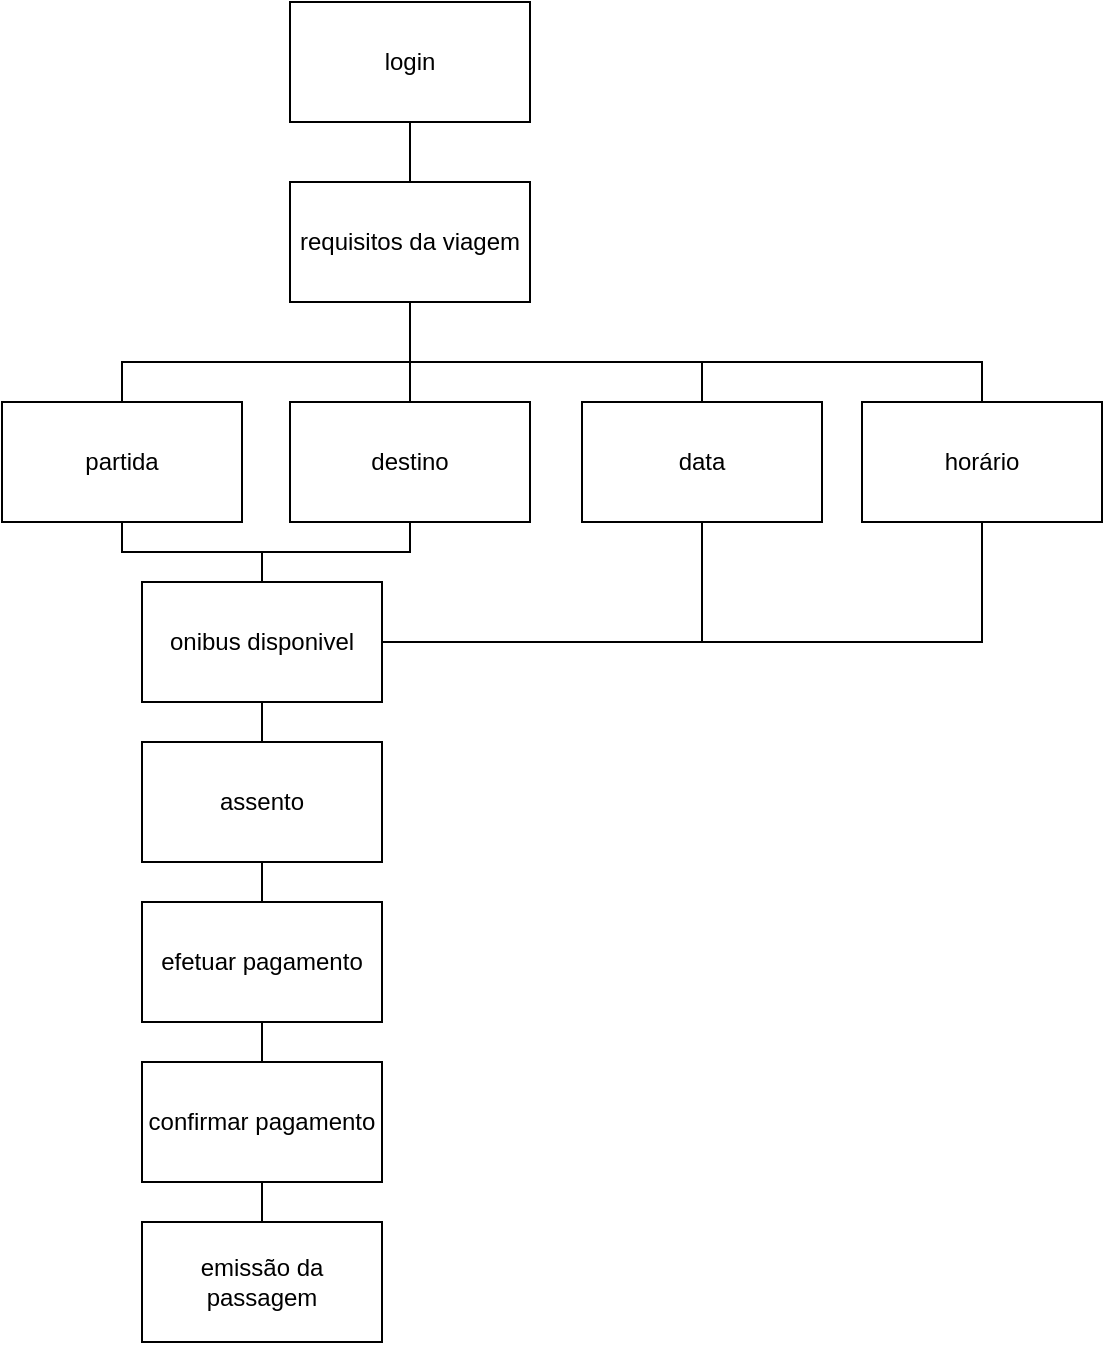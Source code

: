 <mxfile version="23.0.0" type="device">
  <diagram name="Página-1" id="T1YDYwdJ_3UMwWjl1cgb">
    <mxGraphModel dx="1613" dy="1822" grid="1" gridSize="10" guides="1" tooltips="1" connect="1" arrows="1" fold="1" page="1" pageScale="1" pageWidth="827" pageHeight="1169" math="0" shadow="0">
      <root>
        <mxCell id="0" />
        <mxCell id="1" parent="0" />
        <mxCell id="4j3FAfAEg9Al8iH80WpL-7" value="" style="edgeStyle=elbowEdgeStyle;rounded=0;orthogonalLoop=1;jettySize=auto;html=1;elbow=vertical;startArrow=none;endArrow=none;entryX=0.5;entryY=0;entryDx=0;entryDy=0;exitX=0.5;exitY=1;exitDx=0;exitDy=0;" edge="1" parent="1" source="4j3FAfAEg9Al8iH80WpL-1" target="4j3FAfAEg9Al8iH80WpL-5">
          <mxGeometry relative="1" as="geometry" />
        </mxCell>
        <UserObject label="requisitos da viagem" treeRoot="1" id="4j3FAfAEg9Al8iH80WpL-1">
          <mxCell style="whiteSpace=wrap;html=1;align=center;treeFolding=1;treeMoving=1;newEdgeStyle={&quot;edgeStyle&quot;:&quot;elbowEdgeStyle&quot;,&quot;startArrow&quot;:&quot;none&quot;,&quot;endArrow&quot;:&quot;none&quot;};" vertex="1" parent="1">
            <mxGeometry x="274" y="60" width="120" height="60" as="geometry" />
          </mxCell>
        </UserObject>
        <mxCell id="4j3FAfAEg9Al8iH80WpL-24" value="" style="edgeStyle=elbowEdgeStyle;rounded=0;orthogonalLoop=1;jettySize=auto;html=1;elbow=vertical;startArrow=none;endArrow=none;" edge="1" parent="1" source="4j3FAfAEg9Al8iH80WpL-4" target="4j3FAfAEg9Al8iH80WpL-23">
          <mxGeometry relative="1" as="geometry" />
        </mxCell>
        <UserObject label="partida" treeRoot="1" id="4j3FAfAEg9Al8iH80WpL-4">
          <mxCell style="whiteSpace=wrap;html=1;align=center;treeFolding=1;treeMoving=1;newEdgeStyle={&quot;edgeStyle&quot;:&quot;elbowEdgeStyle&quot;,&quot;startArrow&quot;:&quot;none&quot;,&quot;endArrow&quot;:&quot;none&quot;};" vertex="1" parent="1">
            <mxGeometry x="130" y="170" width="120" height="60" as="geometry" />
          </mxCell>
        </UserObject>
        <mxCell id="4j3FAfAEg9Al8iH80WpL-25" value="" style="edgeStyle=elbowEdgeStyle;rounded=0;orthogonalLoop=1;jettySize=auto;html=1;elbow=vertical;startArrow=none;endArrow=none;" edge="1" parent="1" source="4j3FAfAEg9Al8iH80WpL-5" target="4j3FAfAEg9Al8iH80WpL-23">
          <mxGeometry relative="1" as="geometry" />
        </mxCell>
        <UserObject label="destino" treeRoot="1" id="4j3FAfAEg9Al8iH80WpL-5">
          <mxCell style="whiteSpace=wrap;html=1;align=center;treeFolding=1;treeMoving=1;newEdgeStyle={&quot;edgeStyle&quot;:&quot;elbowEdgeStyle&quot;,&quot;startArrow&quot;:&quot;none&quot;,&quot;endArrow&quot;:&quot;none&quot;};" vertex="1" parent="1">
            <mxGeometry x="274" y="170" width="120" height="60" as="geometry" />
          </mxCell>
        </UserObject>
        <mxCell id="4j3FAfAEg9Al8iH80WpL-22" value="" style="edgeStyle=elbowEdgeStyle;rounded=0;orthogonalLoop=1;jettySize=auto;html=1;elbow=vertical;startArrow=none;endArrow=none;exitX=0.5;exitY=1;exitDx=0;exitDy=0;" edge="1" parent="1" source="4j3FAfAEg9Al8iH80WpL-18">
          <mxGeometry relative="1" as="geometry">
            <mxPoint x="620" y="237.5" as="sourcePoint" />
            <mxPoint x="260" y="382.5" as="targetPoint" />
            <Array as="points" />
          </mxGeometry>
        </mxCell>
        <UserObject label="horário" treeRoot="1" id="4j3FAfAEg9Al8iH80WpL-6">
          <mxCell style="whiteSpace=wrap;html=1;align=center;treeFolding=1;treeMoving=1;newEdgeStyle={&quot;edgeStyle&quot;:&quot;elbowEdgeStyle&quot;,&quot;startArrow&quot;:&quot;none&quot;,&quot;endArrow&quot;:&quot;none&quot;};" vertex="1" parent="1">
            <mxGeometry x="560" y="170" width="120" height="60" as="geometry" />
          </mxCell>
        </UserObject>
        <mxCell id="4j3FAfAEg9Al8iH80WpL-9" value="" style="endArrow=none;html=1;rounded=0;entryX=0.5;entryY=1;entryDx=0;entryDy=0;exitX=0.5;exitY=0;exitDx=0;exitDy=0;" edge="1" parent="1" source="4j3FAfAEg9Al8iH80WpL-4" target="4j3FAfAEg9Al8iH80WpL-1">
          <mxGeometry width="50" height="50" relative="1" as="geometry">
            <mxPoint x="290" y="330" as="sourcePoint" />
            <mxPoint x="340" y="280" as="targetPoint" />
            <Array as="points">
              <mxPoint x="190" y="150" />
              <mxPoint x="334" y="150" />
            </Array>
          </mxGeometry>
        </mxCell>
        <UserObject label="login" treeRoot="1" id="4j3FAfAEg9Al8iH80WpL-10">
          <mxCell style="whiteSpace=wrap;html=1;align=center;treeFolding=1;treeMoving=1;newEdgeStyle={&quot;edgeStyle&quot;:&quot;elbowEdgeStyle&quot;,&quot;startArrow&quot;:&quot;none&quot;,&quot;endArrow&quot;:&quot;none&quot;};" vertex="1" parent="1">
            <mxGeometry x="274" y="-30" width="120" height="60" as="geometry" />
          </mxCell>
        </UserObject>
        <mxCell id="4j3FAfAEg9Al8iH80WpL-11" value="" style="endArrow=none;html=1;rounded=0;entryX=0.5;entryY=1;entryDx=0;entryDy=0;exitX=0.5;exitY=0;exitDx=0;exitDy=0;" edge="1" parent="1" source="4j3FAfAEg9Al8iH80WpL-6" target="4j3FAfAEg9Al8iH80WpL-1">
          <mxGeometry width="50" height="50" relative="1" as="geometry">
            <mxPoint x="610" y="170" as="sourcePoint" />
            <mxPoint x="344" y="140" as="targetPoint" />
            <Array as="points">
              <mxPoint x="620" y="150" />
              <mxPoint x="334" y="150" />
            </Array>
          </mxGeometry>
        </mxCell>
        <mxCell id="4j3FAfAEg9Al8iH80WpL-13" value="" style="endArrow=none;html=1;rounded=0;entryX=0.5;entryY=1;entryDx=0;entryDy=0;exitX=0.5;exitY=0;exitDx=0;exitDy=0;" edge="1" parent="1" source="4j3FAfAEg9Al8iH80WpL-1" target="4j3FAfAEg9Al8iH80WpL-10">
          <mxGeometry width="50" height="50" relative="1" as="geometry">
            <mxPoint x="333.5" y="70" as="sourcePoint" />
            <mxPoint x="333.5" y="30" as="targetPoint" />
          </mxGeometry>
        </mxCell>
        <mxCell id="4j3FAfAEg9Al8iH80WpL-20" value="" style="edgeStyle=elbowEdgeStyle;rounded=0;orthogonalLoop=1;jettySize=auto;html=1;elbow=vertical;startArrow=none;endArrow=none;" edge="1" parent="1" source="4j3FAfAEg9Al8iH80WpL-16" target="4j3FAfAEg9Al8iH80WpL-18">
          <mxGeometry relative="1" as="geometry">
            <Array as="points">
              <mxPoint x="370" y="290" />
            </Array>
          </mxGeometry>
        </mxCell>
        <UserObject label="data" treeRoot="1" id="4j3FAfAEg9Al8iH80WpL-16">
          <mxCell style="whiteSpace=wrap;html=1;align=center;treeFolding=1;treeMoving=1;newEdgeStyle={&quot;edgeStyle&quot;:&quot;elbowEdgeStyle&quot;,&quot;startArrow&quot;:&quot;none&quot;,&quot;endArrow&quot;:&quot;none&quot;};" vertex="1" parent="1">
            <mxGeometry x="420" y="170" width="120" height="60" as="geometry" />
          </mxCell>
        </UserObject>
        <mxCell id="4j3FAfAEg9Al8iH80WpL-17" value="" style="edgeStyle=elbowEdgeStyle;rounded=0;orthogonalLoop=1;jettySize=auto;html=1;elbow=vertical;startArrow=none;endArrow=none;entryX=0.5;entryY=0;entryDx=0;entryDy=0;exitX=0.5;exitY=1;exitDx=0;exitDy=0;" edge="1" parent="1" source="4j3FAfAEg9Al8iH80WpL-1" target="4j3FAfAEg9Al8iH80WpL-16">
          <mxGeometry relative="1" as="geometry">
            <mxPoint x="344" y="140" as="sourcePoint" />
            <mxPoint x="344" y="180" as="targetPoint" />
            <Array as="points">
              <mxPoint x="410" y="150" />
            </Array>
          </mxGeometry>
        </mxCell>
        <UserObject label="onibus disponivel" treeRoot="1" id="4j3FAfAEg9Al8iH80WpL-23">
          <mxCell style="whiteSpace=wrap;html=1;align=center;treeFolding=1;treeMoving=1;newEdgeStyle={&quot;edgeStyle&quot;:&quot;elbowEdgeStyle&quot;,&quot;startArrow&quot;:&quot;none&quot;,&quot;endArrow&quot;:&quot;none&quot;};" vertex="1" parent="1">
            <mxGeometry x="200" y="260" width="120" height="60" as="geometry" />
          </mxCell>
        </UserObject>
        <UserObject label="efetuar pagamento" treeRoot="1" id="4j3FAfAEg9Al8iH80WpL-27">
          <mxCell style="whiteSpace=wrap;html=1;align=center;treeFolding=1;treeMoving=1;newEdgeStyle={&quot;edgeStyle&quot;:&quot;elbowEdgeStyle&quot;,&quot;startArrow&quot;:&quot;none&quot;,&quot;endArrow&quot;:&quot;none&quot;};" vertex="1" parent="1">
            <mxGeometry x="200" y="420" width="120" height="60" as="geometry" />
          </mxCell>
        </UserObject>
        <UserObject label="confirmar pagamento" treeRoot="1" id="4j3FAfAEg9Al8iH80WpL-29">
          <mxCell style="whiteSpace=wrap;html=1;align=center;treeFolding=1;treeMoving=1;newEdgeStyle={&quot;edgeStyle&quot;:&quot;elbowEdgeStyle&quot;,&quot;startArrow&quot;:&quot;none&quot;,&quot;endArrow&quot;:&quot;none&quot;};" vertex="1" parent="1">
            <mxGeometry x="200" y="500" width="120" height="60" as="geometry" />
          </mxCell>
        </UserObject>
        <UserObject label="emissão da passagem" treeRoot="1" id="4j3FAfAEg9Al8iH80WpL-30">
          <mxCell style="whiteSpace=wrap;html=1;align=center;treeFolding=1;treeMoving=1;newEdgeStyle={&quot;edgeStyle&quot;:&quot;elbowEdgeStyle&quot;,&quot;startArrow&quot;:&quot;none&quot;,&quot;endArrow&quot;:&quot;none&quot;};" vertex="1" parent="1">
            <mxGeometry x="200" y="580" width="120" height="60" as="geometry" />
          </mxCell>
        </UserObject>
        <mxCell id="4j3FAfAEg9Al8iH80WpL-34" value="" style="edgeStyle=elbowEdgeStyle;rounded=0;orthogonalLoop=1;jettySize=auto;html=1;elbow=vertical;startArrow=none;endArrow=none;entryX=0.5;entryY=0;entryDx=0;entryDy=0;exitX=0.5;exitY=1;exitDx=0;exitDy=0;" edge="1" parent="1" source="4j3FAfAEg9Al8iH80WpL-18" target="4j3FAfAEg9Al8iH80WpL-27">
          <mxGeometry relative="1" as="geometry">
            <mxPoint x="300" y="330" as="sourcePoint" />
            <mxPoint x="300" y="370" as="targetPoint" />
            <Array as="points" />
          </mxGeometry>
        </mxCell>
        <mxCell id="4j3FAfAEg9Al8iH80WpL-35" value="" style="edgeStyle=elbowEdgeStyle;rounded=0;orthogonalLoop=1;jettySize=auto;html=1;elbow=vertical;startArrow=none;endArrow=none;entryX=0.5;entryY=0;entryDx=0;entryDy=0;exitX=0.5;exitY=1;exitDx=0;exitDy=0;" edge="1" parent="1" source="4j3FAfAEg9Al8iH80WpL-27" target="4j3FAfAEg9Al8iH80WpL-29">
          <mxGeometry relative="1" as="geometry">
            <mxPoint x="270" y="470" as="sourcePoint" />
            <mxPoint x="270" y="500" as="targetPoint" />
            <Array as="points" />
          </mxGeometry>
        </mxCell>
        <mxCell id="4j3FAfAEg9Al8iH80WpL-36" value="" style="edgeStyle=elbowEdgeStyle;rounded=0;orthogonalLoop=1;jettySize=auto;html=1;elbow=vertical;startArrow=none;endArrow=none;entryX=0.5;entryY=0;entryDx=0;entryDy=0;exitX=0.5;exitY=1;exitDx=0;exitDy=0;" edge="1" parent="1" source="4j3FAfAEg9Al8iH80WpL-29" target="4j3FAfAEg9Al8iH80WpL-30">
          <mxGeometry relative="1" as="geometry">
            <mxPoint x="270" y="560" as="sourcePoint" />
            <mxPoint x="270" y="590" as="targetPoint" />
            <Array as="points" />
          </mxGeometry>
        </mxCell>
        <mxCell id="4j3FAfAEg9Al8iH80WpL-37" value="" style="edgeStyle=elbowEdgeStyle;rounded=0;orthogonalLoop=1;jettySize=auto;html=1;elbow=vertical;startArrow=none;endArrow=none;exitX=0.5;exitY=1;exitDx=0;exitDy=0;entryX=1;entryY=0.5;entryDx=0;entryDy=0;" edge="1" parent="1" source="4j3FAfAEg9Al8iH80WpL-6" target="4j3FAfAEg9Al8iH80WpL-23">
          <mxGeometry relative="1" as="geometry">
            <mxPoint x="620" y="230" as="sourcePoint" />
            <mxPoint x="260" y="382.5" as="targetPoint" />
            <Array as="points">
              <mxPoint x="470" y="290" />
            </Array>
          </mxGeometry>
        </mxCell>
        <UserObject label="assento" treeRoot="1" id="4j3FAfAEg9Al8iH80WpL-18">
          <mxCell style="whiteSpace=wrap;html=1;align=center;treeFolding=1;treeMoving=1;newEdgeStyle={&quot;edgeStyle&quot;:&quot;elbowEdgeStyle&quot;,&quot;startArrow&quot;:&quot;none&quot;,&quot;endArrow&quot;:&quot;none&quot;};" vertex="1" parent="1">
            <mxGeometry x="200" y="340" width="120" height="60" as="geometry" />
          </mxCell>
        </UserObject>
      </root>
    </mxGraphModel>
  </diagram>
</mxfile>
